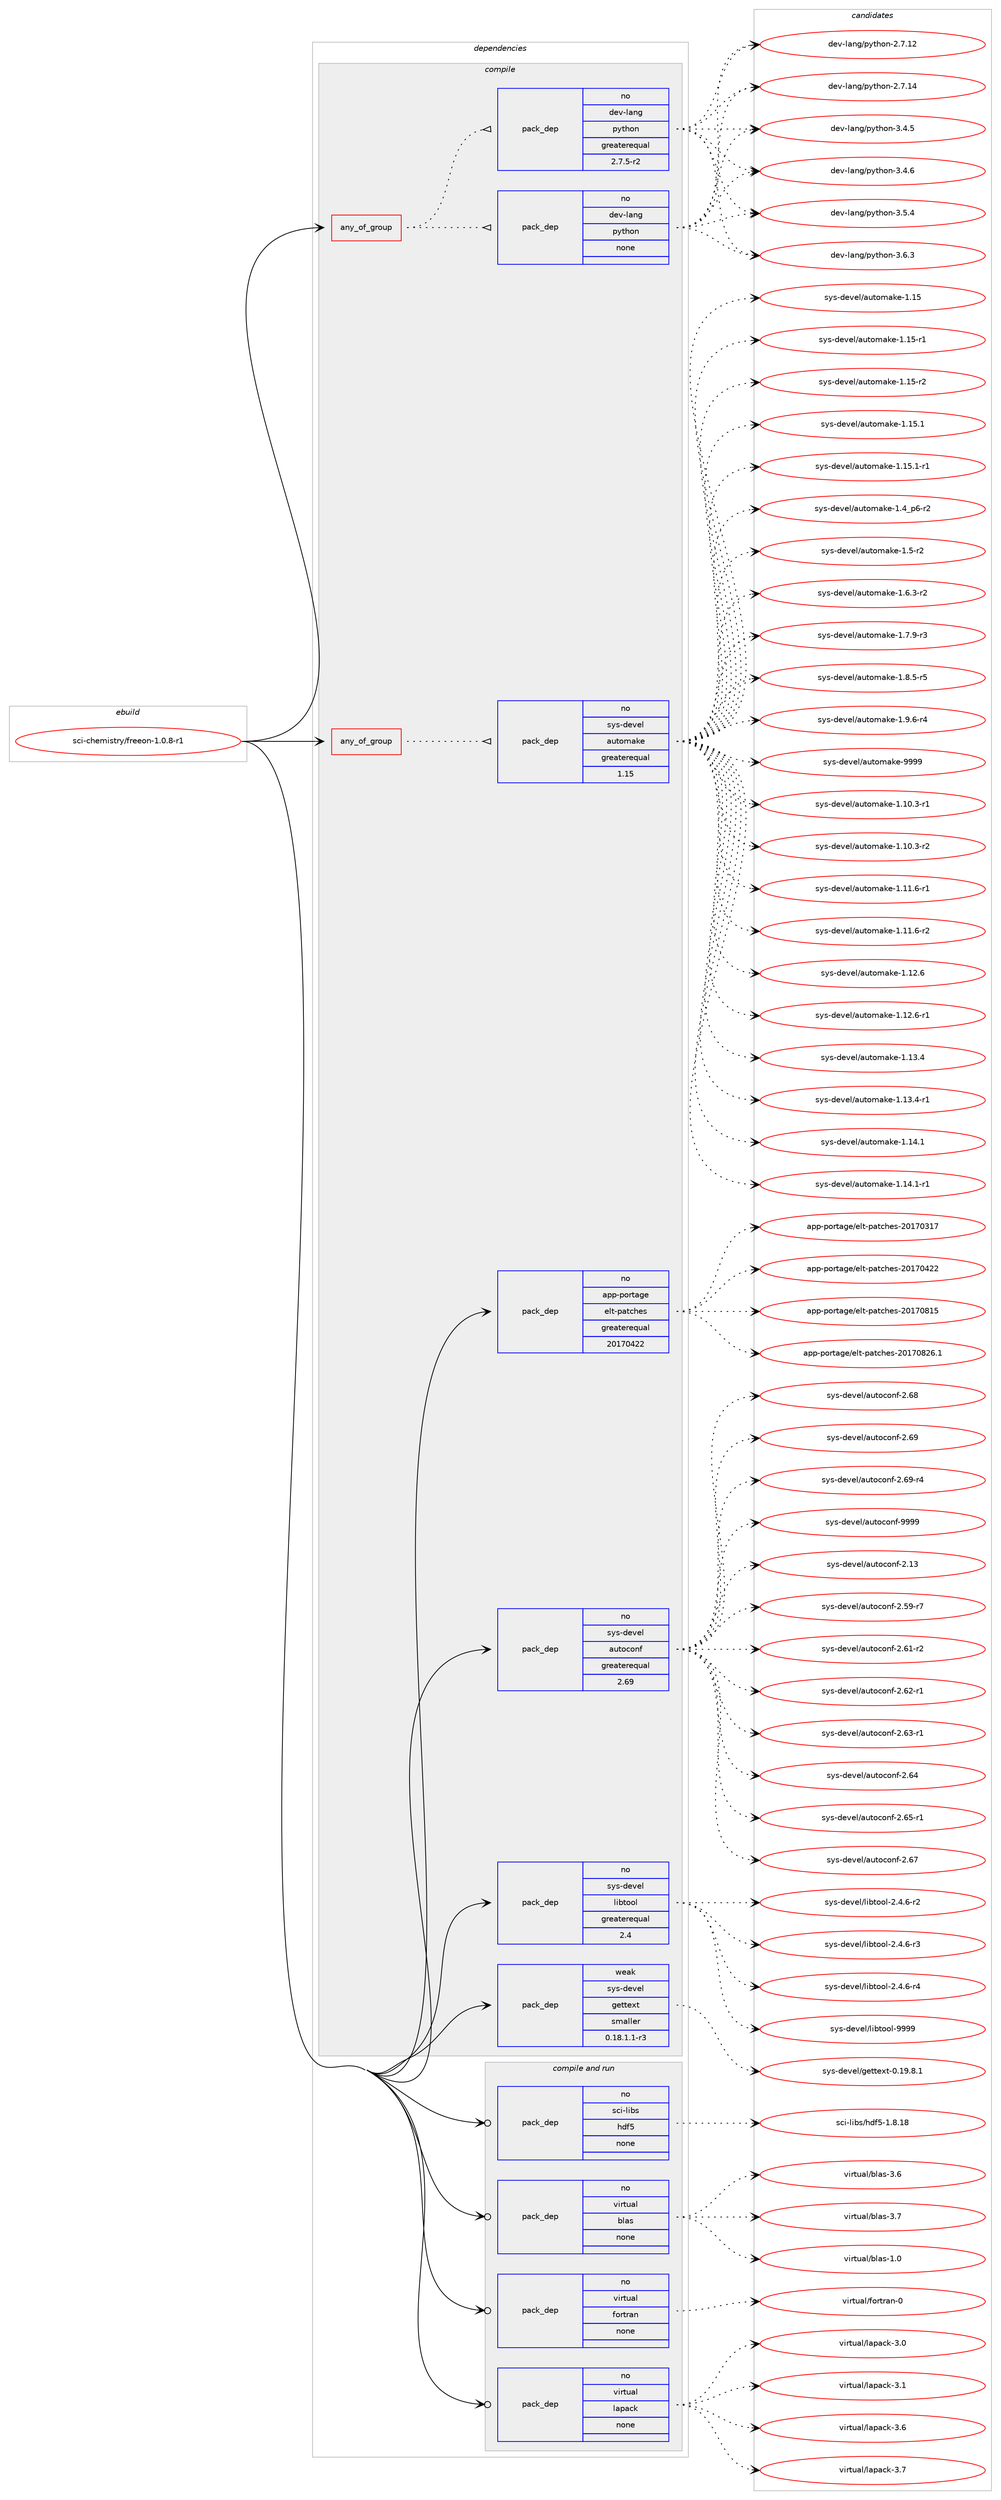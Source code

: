 digraph prolog {

# *************
# Graph options
# *************

newrank=true;
concentrate=true;
compound=true;
graph [rankdir=LR,fontname=Helvetica,fontsize=10,ranksep=1.5];#, ranksep=2.5, nodesep=0.2];
edge  [arrowhead=vee];
node  [fontname=Helvetica,fontsize=10];

# **********
# The ebuild
# **********

subgraph cluster_leftcol {
color=gray;
rank=same;
label=<<i>ebuild</i>>;
id [label="sci-chemistry/freeon-1.0.8-r1", color=red, width=4, href="../sci-chemistry/freeon-1.0.8-r1.svg"];
}

# ****************
# The dependencies
# ****************

subgraph cluster_midcol {
color=gray;
label=<<i>dependencies</i>>;
subgraph cluster_compile {
fillcolor="#eeeeee";
style=filled;
label=<<i>compile</i>>;
subgraph any7513 {
dependency446084 [label=<<TABLE BORDER="0" CELLBORDER="1" CELLSPACING="0" CELLPADDING="4"><TR><TD CELLPADDING="10">any_of_group</TD></TR></TABLE>>, shape=none, color=red];subgraph pack328788 {
dependency446085 [label=<<TABLE BORDER="0" CELLBORDER="1" CELLSPACING="0" CELLPADDING="4" WIDTH="220"><TR><TD ROWSPAN="6" CELLPADDING="30">pack_dep</TD></TR><TR><TD WIDTH="110">no</TD></TR><TR><TD>dev-lang</TD></TR><TR><TD>python</TD></TR><TR><TD>none</TD></TR><TR><TD></TD></TR></TABLE>>, shape=none, color=blue];
}
dependency446084:e -> dependency446085:w [weight=20,style="dotted",arrowhead="oinv"];
subgraph pack328789 {
dependency446086 [label=<<TABLE BORDER="0" CELLBORDER="1" CELLSPACING="0" CELLPADDING="4" WIDTH="220"><TR><TD ROWSPAN="6" CELLPADDING="30">pack_dep</TD></TR><TR><TD WIDTH="110">no</TD></TR><TR><TD>dev-lang</TD></TR><TR><TD>python</TD></TR><TR><TD>greaterequal</TD></TR><TR><TD>2.7.5-r2</TD></TR></TABLE>>, shape=none, color=blue];
}
dependency446084:e -> dependency446086:w [weight=20,style="dotted",arrowhead="oinv"];
}
id:e -> dependency446084:w [weight=20,style="solid",arrowhead="vee"];
subgraph any7514 {
dependency446087 [label=<<TABLE BORDER="0" CELLBORDER="1" CELLSPACING="0" CELLPADDING="4"><TR><TD CELLPADDING="10">any_of_group</TD></TR></TABLE>>, shape=none, color=red];subgraph pack328790 {
dependency446088 [label=<<TABLE BORDER="0" CELLBORDER="1" CELLSPACING="0" CELLPADDING="4" WIDTH="220"><TR><TD ROWSPAN="6" CELLPADDING="30">pack_dep</TD></TR><TR><TD WIDTH="110">no</TD></TR><TR><TD>sys-devel</TD></TR><TR><TD>automake</TD></TR><TR><TD>greaterequal</TD></TR><TR><TD>1.15</TD></TR></TABLE>>, shape=none, color=blue];
}
dependency446087:e -> dependency446088:w [weight=20,style="dotted",arrowhead="oinv"];
}
id:e -> dependency446087:w [weight=20,style="solid",arrowhead="vee"];
subgraph pack328791 {
dependency446089 [label=<<TABLE BORDER="0" CELLBORDER="1" CELLSPACING="0" CELLPADDING="4" WIDTH="220"><TR><TD ROWSPAN="6" CELLPADDING="30">pack_dep</TD></TR><TR><TD WIDTH="110">no</TD></TR><TR><TD>app-portage</TD></TR><TR><TD>elt-patches</TD></TR><TR><TD>greaterequal</TD></TR><TR><TD>20170422</TD></TR></TABLE>>, shape=none, color=blue];
}
id:e -> dependency446089:w [weight=20,style="solid",arrowhead="vee"];
subgraph pack328792 {
dependency446090 [label=<<TABLE BORDER="0" CELLBORDER="1" CELLSPACING="0" CELLPADDING="4" WIDTH="220"><TR><TD ROWSPAN="6" CELLPADDING="30">pack_dep</TD></TR><TR><TD WIDTH="110">no</TD></TR><TR><TD>sys-devel</TD></TR><TR><TD>autoconf</TD></TR><TR><TD>greaterequal</TD></TR><TR><TD>2.69</TD></TR></TABLE>>, shape=none, color=blue];
}
id:e -> dependency446090:w [weight=20,style="solid",arrowhead="vee"];
subgraph pack328793 {
dependency446091 [label=<<TABLE BORDER="0" CELLBORDER="1" CELLSPACING="0" CELLPADDING="4" WIDTH="220"><TR><TD ROWSPAN="6" CELLPADDING="30">pack_dep</TD></TR><TR><TD WIDTH="110">no</TD></TR><TR><TD>sys-devel</TD></TR><TR><TD>libtool</TD></TR><TR><TD>greaterequal</TD></TR><TR><TD>2.4</TD></TR></TABLE>>, shape=none, color=blue];
}
id:e -> dependency446091:w [weight=20,style="solid",arrowhead="vee"];
subgraph pack328794 {
dependency446092 [label=<<TABLE BORDER="0" CELLBORDER="1" CELLSPACING="0" CELLPADDING="4" WIDTH="220"><TR><TD ROWSPAN="6" CELLPADDING="30">pack_dep</TD></TR><TR><TD WIDTH="110">weak</TD></TR><TR><TD>sys-devel</TD></TR><TR><TD>gettext</TD></TR><TR><TD>smaller</TD></TR><TR><TD>0.18.1.1-r3</TD></TR></TABLE>>, shape=none, color=blue];
}
id:e -> dependency446092:w [weight=20,style="solid",arrowhead="vee"];
}
subgraph cluster_compileandrun {
fillcolor="#eeeeee";
style=filled;
label=<<i>compile and run</i>>;
subgraph pack328795 {
dependency446093 [label=<<TABLE BORDER="0" CELLBORDER="1" CELLSPACING="0" CELLPADDING="4" WIDTH="220"><TR><TD ROWSPAN="6" CELLPADDING="30">pack_dep</TD></TR><TR><TD WIDTH="110">no</TD></TR><TR><TD>sci-libs</TD></TR><TR><TD>hdf5</TD></TR><TR><TD>none</TD></TR><TR><TD></TD></TR></TABLE>>, shape=none, color=blue];
}
id:e -> dependency446093:w [weight=20,style="solid",arrowhead="odotvee"];
subgraph pack328796 {
dependency446094 [label=<<TABLE BORDER="0" CELLBORDER="1" CELLSPACING="0" CELLPADDING="4" WIDTH="220"><TR><TD ROWSPAN="6" CELLPADDING="30">pack_dep</TD></TR><TR><TD WIDTH="110">no</TD></TR><TR><TD>virtual</TD></TR><TR><TD>blas</TD></TR><TR><TD>none</TD></TR><TR><TD></TD></TR></TABLE>>, shape=none, color=blue];
}
id:e -> dependency446094:w [weight=20,style="solid",arrowhead="odotvee"];
subgraph pack328797 {
dependency446095 [label=<<TABLE BORDER="0" CELLBORDER="1" CELLSPACING="0" CELLPADDING="4" WIDTH="220"><TR><TD ROWSPAN="6" CELLPADDING="30">pack_dep</TD></TR><TR><TD WIDTH="110">no</TD></TR><TR><TD>virtual</TD></TR><TR><TD>fortran</TD></TR><TR><TD>none</TD></TR><TR><TD></TD></TR></TABLE>>, shape=none, color=blue];
}
id:e -> dependency446095:w [weight=20,style="solid",arrowhead="odotvee"];
subgraph pack328798 {
dependency446096 [label=<<TABLE BORDER="0" CELLBORDER="1" CELLSPACING="0" CELLPADDING="4" WIDTH="220"><TR><TD ROWSPAN="6" CELLPADDING="30">pack_dep</TD></TR><TR><TD WIDTH="110">no</TD></TR><TR><TD>virtual</TD></TR><TR><TD>lapack</TD></TR><TR><TD>none</TD></TR><TR><TD></TD></TR></TABLE>>, shape=none, color=blue];
}
id:e -> dependency446096:w [weight=20,style="solid",arrowhead="odotvee"];
}
subgraph cluster_run {
fillcolor="#eeeeee";
style=filled;
label=<<i>run</i>>;
}
}

# **************
# The candidates
# **************

subgraph cluster_choices {
rank=same;
color=gray;
label=<<i>candidates</i>>;

subgraph choice328788 {
color=black;
nodesep=1;
choice10010111845108971101034711212111610411111045504655464950 [label="dev-lang/python-2.7.12", color=red, width=4,href="../dev-lang/python-2.7.12.svg"];
choice10010111845108971101034711212111610411111045504655464952 [label="dev-lang/python-2.7.14", color=red, width=4,href="../dev-lang/python-2.7.14.svg"];
choice100101118451089711010347112121116104111110455146524653 [label="dev-lang/python-3.4.5", color=red, width=4,href="../dev-lang/python-3.4.5.svg"];
choice100101118451089711010347112121116104111110455146524654 [label="dev-lang/python-3.4.6", color=red, width=4,href="../dev-lang/python-3.4.6.svg"];
choice100101118451089711010347112121116104111110455146534652 [label="dev-lang/python-3.5.4", color=red, width=4,href="../dev-lang/python-3.5.4.svg"];
choice100101118451089711010347112121116104111110455146544651 [label="dev-lang/python-3.6.3", color=red, width=4,href="../dev-lang/python-3.6.3.svg"];
dependency446085:e -> choice10010111845108971101034711212111610411111045504655464950:w [style=dotted,weight="100"];
dependency446085:e -> choice10010111845108971101034711212111610411111045504655464952:w [style=dotted,weight="100"];
dependency446085:e -> choice100101118451089711010347112121116104111110455146524653:w [style=dotted,weight="100"];
dependency446085:e -> choice100101118451089711010347112121116104111110455146524654:w [style=dotted,weight="100"];
dependency446085:e -> choice100101118451089711010347112121116104111110455146534652:w [style=dotted,weight="100"];
dependency446085:e -> choice100101118451089711010347112121116104111110455146544651:w [style=dotted,weight="100"];
}
subgraph choice328789 {
color=black;
nodesep=1;
choice10010111845108971101034711212111610411111045504655464950 [label="dev-lang/python-2.7.12", color=red, width=4,href="../dev-lang/python-2.7.12.svg"];
choice10010111845108971101034711212111610411111045504655464952 [label="dev-lang/python-2.7.14", color=red, width=4,href="../dev-lang/python-2.7.14.svg"];
choice100101118451089711010347112121116104111110455146524653 [label="dev-lang/python-3.4.5", color=red, width=4,href="../dev-lang/python-3.4.5.svg"];
choice100101118451089711010347112121116104111110455146524654 [label="dev-lang/python-3.4.6", color=red, width=4,href="../dev-lang/python-3.4.6.svg"];
choice100101118451089711010347112121116104111110455146534652 [label="dev-lang/python-3.5.4", color=red, width=4,href="../dev-lang/python-3.5.4.svg"];
choice100101118451089711010347112121116104111110455146544651 [label="dev-lang/python-3.6.3", color=red, width=4,href="../dev-lang/python-3.6.3.svg"];
dependency446086:e -> choice10010111845108971101034711212111610411111045504655464950:w [style=dotted,weight="100"];
dependency446086:e -> choice10010111845108971101034711212111610411111045504655464952:w [style=dotted,weight="100"];
dependency446086:e -> choice100101118451089711010347112121116104111110455146524653:w [style=dotted,weight="100"];
dependency446086:e -> choice100101118451089711010347112121116104111110455146524654:w [style=dotted,weight="100"];
dependency446086:e -> choice100101118451089711010347112121116104111110455146534652:w [style=dotted,weight="100"];
dependency446086:e -> choice100101118451089711010347112121116104111110455146544651:w [style=dotted,weight="100"];
}
subgraph choice328790 {
color=black;
nodesep=1;
choice11512111545100101118101108479711711611110997107101454946494846514511449 [label="sys-devel/automake-1.10.3-r1", color=red, width=4,href="../sys-devel/automake-1.10.3-r1.svg"];
choice11512111545100101118101108479711711611110997107101454946494846514511450 [label="sys-devel/automake-1.10.3-r2", color=red, width=4,href="../sys-devel/automake-1.10.3-r2.svg"];
choice11512111545100101118101108479711711611110997107101454946494946544511449 [label="sys-devel/automake-1.11.6-r1", color=red, width=4,href="../sys-devel/automake-1.11.6-r1.svg"];
choice11512111545100101118101108479711711611110997107101454946494946544511450 [label="sys-devel/automake-1.11.6-r2", color=red, width=4,href="../sys-devel/automake-1.11.6-r2.svg"];
choice1151211154510010111810110847971171161111099710710145494649504654 [label="sys-devel/automake-1.12.6", color=red, width=4,href="../sys-devel/automake-1.12.6.svg"];
choice11512111545100101118101108479711711611110997107101454946495046544511449 [label="sys-devel/automake-1.12.6-r1", color=red, width=4,href="../sys-devel/automake-1.12.6-r1.svg"];
choice1151211154510010111810110847971171161111099710710145494649514652 [label="sys-devel/automake-1.13.4", color=red, width=4,href="../sys-devel/automake-1.13.4.svg"];
choice11512111545100101118101108479711711611110997107101454946495146524511449 [label="sys-devel/automake-1.13.4-r1", color=red, width=4,href="../sys-devel/automake-1.13.4-r1.svg"];
choice1151211154510010111810110847971171161111099710710145494649524649 [label="sys-devel/automake-1.14.1", color=red, width=4,href="../sys-devel/automake-1.14.1.svg"];
choice11512111545100101118101108479711711611110997107101454946495246494511449 [label="sys-devel/automake-1.14.1-r1", color=red, width=4,href="../sys-devel/automake-1.14.1-r1.svg"];
choice115121115451001011181011084797117116111109971071014549464953 [label="sys-devel/automake-1.15", color=red, width=4,href="../sys-devel/automake-1.15.svg"];
choice1151211154510010111810110847971171161111099710710145494649534511449 [label="sys-devel/automake-1.15-r1", color=red, width=4,href="../sys-devel/automake-1.15-r1.svg"];
choice1151211154510010111810110847971171161111099710710145494649534511450 [label="sys-devel/automake-1.15-r2", color=red, width=4,href="../sys-devel/automake-1.15-r2.svg"];
choice1151211154510010111810110847971171161111099710710145494649534649 [label="sys-devel/automake-1.15.1", color=red, width=4,href="../sys-devel/automake-1.15.1.svg"];
choice11512111545100101118101108479711711611110997107101454946495346494511449 [label="sys-devel/automake-1.15.1-r1", color=red, width=4,href="../sys-devel/automake-1.15.1-r1.svg"];
choice115121115451001011181011084797117116111109971071014549465295112544511450 [label="sys-devel/automake-1.4_p6-r2", color=red, width=4,href="../sys-devel/automake-1.4_p6-r2.svg"];
choice11512111545100101118101108479711711611110997107101454946534511450 [label="sys-devel/automake-1.5-r2", color=red, width=4,href="../sys-devel/automake-1.5-r2.svg"];
choice115121115451001011181011084797117116111109971071014549465446514511450 [label="sys-devel/automake-1.6.3-r2", color=red, width=4,href="../sys-devel/automake-1.6.3-r2.svg"];
choice115121115451001011181011084797117116111109971071014549465546574511451 [label="sys-devel/automake-1.7.9-r3", color=red, width=4,href="../sys-devel/automake-1.7.9-r3.svg"];
choice115121115451001011181011084797117116111109971071014549465646534511453 [label="sys-devel/automake-1.8.5-r5", color=red, width=4,href="../sys-devel/automake-1.8.5-r5.svg"];
choice115121115451001011181011084797117116111109971071014549465746544511452 [label="sys-devel/automake-1.9.6-r4", color=red, width=4,href="../sys-devel/automake-1.9.6-r4.svg"];
choice115121115451001011181011084797117116111109971071014557575757 [label="sys-devel/automake-9999", color=red, width=4,href="../sys-devel/automake-9999.svg"];
dependency446088:e -> choice11512111545100101118101108479711711611110997107101454946494846514511449:w [style=dotted,weight="100"];
dependency446088:e -> choice11512111545100101118101108479711711611110997107101454946494846514511450:w [style=dotted,weight="100"];
dependency446088:e -> choice11512111545100101118101108479711711611110997107101454946494946544511449:w [style=dotted,weight="100"];
dependency446088:e -> choice11512111545100101118101108479711711611110997107101454946494946544511450:w [style=dotted,weight="100"];
dependency446088:e -> choice1151211154510010111810110847971171161111099710710145494649504654:w [style=dotted,weight="100"];
dependency446088:e -> choice11512111545100101118101108479711711611110997107101454946495046544511449:w [style=dotted,weight="100"];
dependency446088:e -> choice1151211154510010111810110847971171161111099710710145494649514652:w [style=dotted,weight="100"];
dependency446088:e -> choice11512111545100101118101108479711711611110997107101454946495146524511449:w [style=dotted,weight="100"];
dependency446088:e -> choice1151211154510010111810110847971171161111099710710145494649524649:w [style=dotted,weight="100"];
dependency446088:e -> choice11512111545100101118101108479711711611110997107101454946495246494511449:w [style=dotted,weight="100"];
dependency446088:e -> choice115121115451001011181011084797117116111109971071014549464953:w [style=dotted,weight="100"];
dependency446088:e -> choice1151211154510010111810110847971171161111099710710145494649534511449:w [style=dotted,weight="100"];
dependency446088:e -> choice1151211154510010111810110847971171161111099710710145494649534511450:w [style=dotted,weight="100"];
dependency446088:e -> choice1151211154510010111810110847971171161111099710710145494649534649:w [style=dotted,weight="100"];
dependency446088:e -> choice11512111545100101118101108479711711611110997107101454946495346494511449:w [style=dotted,weight="100"];
dependency446088:e -> choice115121115451001011181011084797117116111109971071014549465295112544511450:w [style=dotted,weight="100"];
dependency446088:e -> choice11512111545100101118101108479711711611110997107101454946534511450:w [style=dotted,weight="100"];
dependency446088:e -> choice115121115451001011181011084797117116111109971071014549465446514511450:w [style=dotted,weight="100"];
dependency446088:e -> choice115121115451001011181011084797117116111109971071014549465546574511451:w [style=dotted,weight="100"];
dependency446088:e -> choice115121115451001011181011084797117116111109971071014549465646534511453:w [style=dotted,weight="100"];
dependency446088:e -> choice115121115451001011181011084797117116111109971071014549465746544511452:w [style=dotted,weight="100"];
dependency446088:e -> choice115121115451001011181011084797117116111109971071014557575757:w [style=dotted,weight="100"];
}
subgraph choice328791 {
color=black;
nodesep=1;
choice97112112451121111141169710310147101108116451129711699104101115455048495548514955 [label="app-portage/elt-patches-20170317", color=red, width=4,href="../app-portage/elt-patches-20170317.svg"];
choice97112112451121111141169710310147101108116451129711699104101115455048495548525050 [label="app-portage/elt-patches-20170422", color=red, width=4,href="../app-portage/elt-patches-20170422.svg"];
choice97112112451121111141169710310147101108116451129711699104101115455048495548564953 [label="app-portage/elt-patches-20170815", color=red, width=4,href="../app-portage/elt-patches-20170815.svg"];
choice971121124511211111411697103101471011081164511297116991041011154550484955485650544649 [label="app-portage/elt-patches-20170826.1", color=red, width=4,href="../app-portage/elt-patches-20170826.1.svg"];
dependency446089:e -> choice97112112451121111141169710310147101108116451129711699104101115455048495548514955:w [style=dotted,weight="100"];
dependency446089:e -> choice97112112451121111141169710310147101108116451129711699104101115455048495548525050:w [style=dotted,weight="100"];
dependency446089:e -> choice97112112451121111141169710310147101108116451129711699104101115455048495548564953:w [style=dotted,weight="100"];
dependency446089:e -> choice971121124511211111411697103101471011081164511297116991041011154550484955485650544649:w [style=dotted,weight="100"];
}
subgraph choice328792 {
color=black;
nodesep=1;
choice115121115451001011181011084797117116111991111101024550464951 [label="sys-devel/autoconf-2.13", color=red, width=4,href="../sys-devel/autoconf-2.13.svg"];
choice1151211154510010111810110847971171161119911111010245504653574511455 [label="sys-devel/autoconf-2.59-r7", color=red, width=4,href="../sys-devel/autoconf-2.59-r7.svg"];
choice1151211154510010111810110847971171161119911111010245504654494511450 [label="sys-devel/autoconf-2.61-r2", color=red, width=4,href="../sys-devel/autoconf-2.61-r2.svg"];
choice1151211154510010111810110847971171161119911111010245504654504511449 [label="sys-devel/autoconf-2.62-r1", color=red, width=4,href="../sys-devel/autoconf-2.62-r1.svg"];
choice1151211154510010111810110847971171161119911111010245504654514511449 [label="sys-devel/autoconf-2.63-r1", color=red, width=4,href="../sys-devel/autoconf-2.63-r1.svg"];
choice115121115451001011181011084797117116111991111101024550465452 [label="sys-devel/autoconf-2.64", color=red, width=4,href="../sys-devel/autoconf-2.64.svg"];
choice1151211154510010111810110847971171161119911111010245504654534511449 [label="sys-devel/autoconf-2.65-r1", color=red, width=4,href="../sys-devel/autoconf-2.65-r1.svg"];
choice115121115451001011181011084797117116111991111101024550465455 [label="sys-devel/autoconf-2.67", color=red, width=4,href="../sys-devel/autoconf-2.67.svg"];
choice115121115451001011181011084797117116111991111101024550465456 [label="sys-devel/autoconf-2.68", color=red, width=4,href="../sys-devel/autoconf-2.68.svg"];
choice115121115451001011181011084797117116111991111101024550465457 [label="sys-devel/autoconf-2.69", color=red, width=4,href="../sys-devel/autoconf-2.69.svg"];
choice1151211154510010111810110847971171161119911111010245504654574511452 [label="sys-devel/autoconf-2.69-r4", color=red, width=4,href="../sys-devel/autoconf-2.69-r4.svg"];
choice115121115451001011181011084797117116111991111101024557575757 [label="sys-devel/autoconf-9999", color=red, width=4,href="../sys-devel/autoconf-9999.svg"];
dependency446090:e -> choice115121115451001011181011084797117116111991111101024550464951:w [style=dotted,weight="100"];
dependency446090:e -> choice1151211154510010111810110847971171161119911111010245504653574511455:w [style=dotted,weight="100"];
dependency446090:e -> choice1151211154510010111810110847971171161119911111010245504654494511450:w [style=dotted,weight="100"];
dependency446090:e -> choice1151211154510010111810110847971171161119911111010245504654504511449:w [style=dotted,weight="100"];
dependency446090:e -> choice1151211154510010111810110847971171161119911111010245504654514511449:w [style=dotted,weight="100"];
dependency446090:e -> choice115121115451001011181011084797117116111991111101024550465452:w [style=dotted,weight="100"];
dependency446090:e -> choice1151211154510010111810110847971171161119911111010245504654534511449:w [style=dotted,weight="100"];
dependency446090:e -> choice115121115451001011181011084797117116111991111101024550465455:w [style=dotted,weight="100"];
dependency446090:e -> choice115121115451001011181011084797117116111991111101024550465456:w [style=dotted,weight="100"];
dependency446090:e -> choice115121115451001011181011084797117116111991111101024550465457:w [style=dotted,weight="100"];
dependency446090:e -> choice1151211154510010111810110847971171161119911111010245504654574511452:w [style=dotted,weight="100"];
dependency446090:e -> choice115121115451001011181011084797117116111991111101024557575757:w [style=dotted,weight="100"];
}
subgraph choice328793 {
color=black;
nodesep=1;
choice1151211154510010111810110847108105981161111111084550465246544511450 [label="sys-devel/libtool-2.4.6-r2", color=red, width=4,href="../sys-devel/libtool-2.4.6-r2.svg"];
choice1151211154510010111810110847108105981161111111084550465246544511451 [label="sys-devel/libtool-2.4.6-r3", color=red, width=4,href="../sys-devel/libtool-2.4.6-r3.svg"];
choice1151211154510010111810110847108105981161111111084550465246544511452 [label="sys-devel/libtool-2.4.6-r4", color=red, width=4,href="../sys-devel/libtool-2.4.6-r4.svg"];
choice1151211154510010111810110847108105981161111111084557575757 [label="sys-devel/libtool-9999", color=red, width=4,href="../sys-devel/libtool-9999.svg"];
dependency446091:e -> choice1151211154510010111810110847108105981161111111084550465246544511450:w [style=dotted,weight="100"];
dependency446091:e -> choice1151211154510010111810110847108105981161111111084550465246544511451:w [style=dotted,weight="100"];
dependency446091:e -> choice1151211154510010111810110847108105981161111111084550465246544511452:w [style=dotted,weight="100"];
dependency446091:e -> choice1151211154510010111810110847108105981161111111084557575757:w [style=dotted,weight="100"];
}
subgraph choice328794 {
color=black;
nodesep=1;
choice1151211154510010111810110847103101116116101120116454846495746564649 [label="sys-devel/gettext-0.19.8.1", color=red, width=4,href="../sys-devel/gettext-0.19.8.1.svg"];
dependency446092:e -> choice1151211154510010111810110847103101116116101120116454846495746564649:w [style=dotted,weight="100"];
}
subgraph choice328795 {
color=black;
nodesep=1;
choice115991054510810598115471041001025345494656464956 [label="sci-libs/hdf5-1.8.18", color=red, width=4,href="../sci-libs/hdf5-1.8.18.svg"];
dependency446093:e -> choice115991054510810598115471041001025345494656464956:w [style=dotted,weight="100"];
}
subgraph choice328796 {
color=black;
nodesep=1;
choice1181051141161179710847981089711545494648 [label="virtual/blas-1.0", color=red, width=4,href="../virtual/blas-1.0.svg"];
choice1181051141161179710847981089711545514654 [label="virtual/blas-3.6", color=red, width=4,href="../virtual/blas-3.6.svg"];
choice1181051141161179710847981089711545514655 [label="virtual/blas-3.7", color=red, width=4,href="../virtual/blas-3.7.svg"];
dependency446094:e -> choice1181051141161179710847981089711545494648:w [style=dotted,weight="100"];
dependency446094:e -> choice1181051141161179710847981089711545514654:w [style=dotted,weight="100"];
dependency446094:e -> choice1181051141161179710847981089711545514655:w [style=dotted,weight="100"];
}
subgraph choice328797 {
color=black;
nodesep=1;
choice1181051141161179710847102111114116114971104548 [label="virtual/fortran-0", color=red, width=4,href="../virtual/fortran-0.svg"];
dependency446095:e -> choice1181051141161179710847102111114116114971104548:w [style=dotted,weight="100"];
}
subgraph choice328798 {
color=black;
nodesep=1;
choice118105114116117971084710897112979910745514648 [label="virtual/lapack-3.0", color=red, width=4,href="../virtual/lapack-3.0.svg"];
choice118105114116117971084710897112979910745514649 [label="virtual/lapack-3.1", color=red, width=4,href="../virtual/lapack-3.1.svg"];
choice118105114116117971084710897112979910745514654 [label="virtual/lapack-3.6", color=red, width=4,href="../virtual/lapack-3.6.svg"];
choice118105114116117971084710897112979910745514655 [label="virtual/lapack-3.7", color=red, width=4,href="../virtual/lapack-3.7.svg"];
dependency446096:e -> choice118105114116117971084710897112979910745514648:w [style=dotted,weight="100"];
dependency446096:e -> choice118105114116117971084710897112979910745514649:w [style=dotted,weight="100"];
dependency446096:e -> choice118105114116117971084710897112979910745514654:w [style=dotted,weight="100"];
dependency446096:e -> choice118105114116117971084710897112979910745514655:w [style=dotted,weight="100"];
}
}

}
